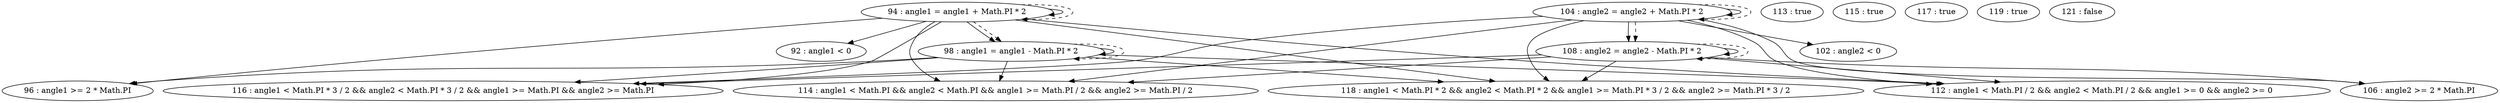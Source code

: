 digraph G {
"92 : angle1 < 0"
"94 : angle1 = angle1 + Math.PI * 2"
"94 : angle1 = angle1 + Math.PI * 2" -> "96 : angle1 >= 2 * Math.PI"
"94 : angle1 = angle1 + Math.PI * 2" -> "116 : angle1 < Math.PI * 3 / 2 && angle2 < Math.PI * 3 / 2 && angle1 >= Math.PI && angle2 >= Math.PI"
"94 : angle1 = angle1 + Math.PI * 2" -> "94 : angle1 = angle1 + Math.PI * 2"
"94 : angle1 = angle1 + Math.PI * 2" -> "112 : angle1 < Math.PI / 2 && angle2 < Math.PI / 2 && angle1 >= 0 && angle2 >= 0"
"94 : angle1 = angle1 + Math.PI * 2" -> "118 : angle1 < Math.PI * 2 && angle2 < Math.PI * 2 && angle1 >= Math.PI * 3 / 2 && angle2 >= Math.PI * 3 / 2"
"94 : angle1 = angle1 + Math.PI * 2" -> "98 : angle1 = angle1 - Math.PI * 2"
"94 : angle1 = angle1 + Math.PI * 2" -> "114 : angle1 < Math.PI && angle2 < Math.PI && angle1 >= Math.PI / 2 && angle2 >= Math.PI / 2"
"94 : angle1 = angle1 + Math.PI * 2" -> "92 : angle1 < 0"
"94 : angle1 = angle1 + Math.PI * 2" -> "94 : angle1 = angle1 + Math.PI * 2" [style=dashed]
"94 : angle1 = angle1 + Math.PI * 2" -> "98 : angle1 = angle1 - Math.PI * 2" [style=dashed]
"92 : angle1 < 0"
"96 : angle1 >= 2 * Math.PI"
"98 : angle1 = angle1 - Math.PI * 2"
"98 : angle1 = angle1 - Math.PI * 2" -> "96 : angle1 >= 2 * Math.PI"
"98 : angle1 = angle1 - Math.PI * 2" -> "116 : angle1 < Math.PI * 3 / 2 && angle2 < Math.PI * 3 / 2 && angle1 >= Math.PI && angle2 >= Math.PI"
"98 : angle1 = angle1 - Math.PI * 2" -> "112 : angle1 < Math.PI / 2 && angle2 < Math.PI / 2 && angle1 >= 0 && angle2 >= 0"
"98 : angle1 = angle1 - Math.PI * 2" -> "118 : angle1 < Math.PI * 2 && angle2 < Math.PI * 2 && angle1 >= Math.PI * 3 / 2 && angle2 >= Math.PI * 3 / 2"
"98 : angle1 = angle1 - Math.PI * 2" -> "98 : angle1 = angle1 - Math.PI * 2"
"98 : angle1 = angle1 - Math.PI * 2" -> "114 : angle1 < Math.PI && angle2 < Math.PI && angle1 >= Math.PI / 2 && angle2 >= Math.PI / 2"
"98 : angle1 = angle1 - Math.PI * 2" -> "98 : angle1 = angle1 - Math.PI * 2" [style=dashed]
"96 : angle1 >= 2 * Math.PI"
"102 : angle2 < 0"
"104 : angle2 = angle2 + Math.PI * 2"
"104 : angle2 = angle2 + Math.PI * 2" -> "106 : angle2 >= 2 * Math.PI"
"104 : angle2 = angle2 + Math.PI * 2" -> "116 : angle1 < Math.PI * 3 / 2 && angle2 < Math.PI * 3 / 2 && angle1 >= Math.PI && angle2 >= Math.PI"
"104 : angle2 = angle2 + Math.PI * 2" -> "104 : angle2 = angle2 + Math.PI * 2"
"104 : angle2 = angle2 + Math.PI * 2" -> "108 : angle2 = angle2 - Math.PI * 2"
"104 : angle2 = angle2 + Math.PI * 2" -> "112 : angle1 < Math.PI / 2 && angle2 < Math.PI / 2 && angle1 >= 0 && angle2 >= 0"
"104 : angle2 = angle2 + Math.PI * 2" -> "118 : angle1 < Math.PI * 2 && angle2 < Math.PI * 2 && angle1 >= Math.PI * 3 / 2 && angle2 >= Math.PI * 3 / 2"
"104 : angle2 = angle2 + Math.PI * 2" -> "102 : angle2 < 0"
"104 : angle2 = angle2 + Math.PI * 2" -> "114 : angle1 < Math.PI && angle2 < Math.PI && angle1 >= Math.PI / 2 && angle2 >= Math.PI / 2"
"104 : angle2 = angle2 + Math.PI * 2" -> "104 : angle2 = angle2 + Math.PI * 2" [style=dashed]
"104 : angle2 = angle2 + Math.PI * 2" -> "108 : angle2 = angle2 - Math.PI * 2" [style=dashed]
"102 : angle2 < 0"
"106 : angle2 >= 2 * Math.PI"
"108 : angle2 = angle2 - Math.PI * 2"
"108 : angle2 = angle2 - Math.PI * 2" -> "106 : angle2 >= 2 * Math.PI"
"108 : angle2 = angle2 - Math.PI * 2" -> "116 : angle1 < Math.PI * 3 / 2 && angle2 < Math.PI * 3 / 2 && angle1 >= Math.PI && angle2 >= Math.PI"
"108 : angle2 = angle2 - Math.PI * 2" -> "108 : angle2 = angle2 - Math.PI * 2"
"108 : angle2 = angle2 - Math.PI * 2" -> "112 : angle1 < Math.PI / 2 && angle2 < Math.PI / 2 && angle1 >= 0 && angle2 >= 0"
"108 : angle2 = angle2 - Math.PI * 2" -> "118 : angle1 < Math.PI * 2 && angle2 < Math.PI * 2 && angle1 >= Math.PI * 3 / 2 && angle2 >= Math.PI * 3 / 2"
"108 : angle2 = angle2 - Math.PI * 2" -> "114 : angle1 < Math.PI && angle2 < Math.PI && angle1 >= Math.PI / 2 && angle2 >= Math.PI / 2"
"108 : angle2 = angle2 - Math.PI * 2" -> "108 : angle2 = angle2 - Math.PI * 2" [style=dashed]
"106 : angle2 >= 2 * Math.PI"
"112 : angle1 < Math.PI / 2 && angle2 < Math.PI / 2 && angle1 >= 0 && angle2 >= 0"
"113 : true"
"114 : angle1 < Math.PI && angle2 < Math.PI && angle1 >= Math.PI / 2 && angle2 >= Math.PI / 2"
"115 : true"
"116 : angle1 < Math.PI * 3 / 2 && angle2 < Math.PI * 3 / 2 && angle1 >= Math.PI && angle2 >= Math.PI"
"117 : true"
"118 : angle1 < Math.PI * 2 && angle2 < Math.PI * 2 && angle1 >= Math.PI * 3 / 2 && angle2 >= Math.PI * 3 / 2"
"119 : true"
"121 : false"
}